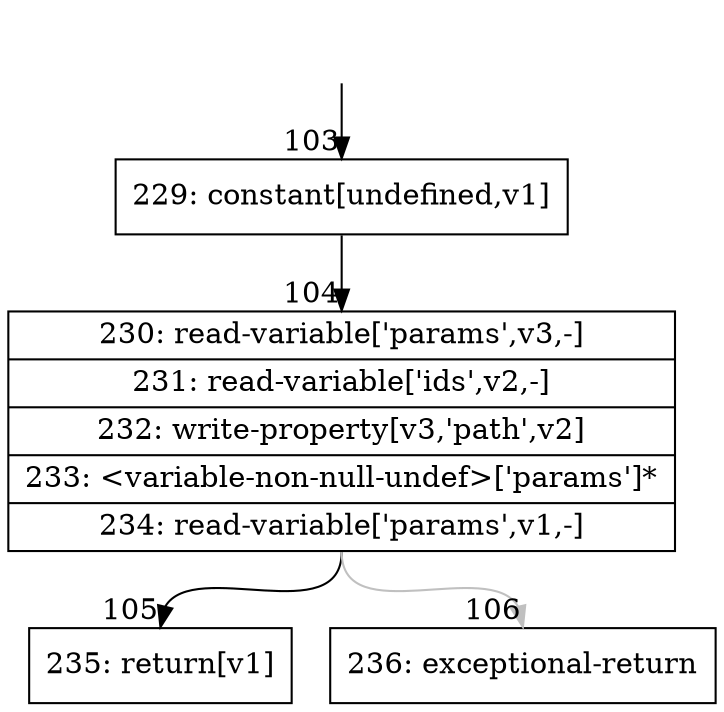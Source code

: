 digraph {
rankdir="TD"
BB_entry12[shape=none,label=""];
BB_entry12 -> BB103 [tailport=s, headport=n, headlabel="    103"]
BB103 [shape=record label="{229: constant[undefined,v1]}" ] 
BB103 -> BB104 [tailport=s, headport=n, headlabel="      104"]
BB104 [shape=record label="{230: read-variable['params',v3,-]|231: read-variable['ids',v2,-]|232: write-property[v3,'path',v2]|233: \<variable-non-null-undef\>['params']*|234: read-variable['params',v1,-]}" ] 
BB104 -> BB105 [tailport=s, headport=n, headlabel="      105"]
BB104 -> BB106 [tailport=s, headport=n, color=gray, headlabel="      106"]
BB105 [shape=record label="{235: return[v1]}" ] 
BB106 [shape=record label="{236: exceptional-return}" ] 
//#$~ 133
}
